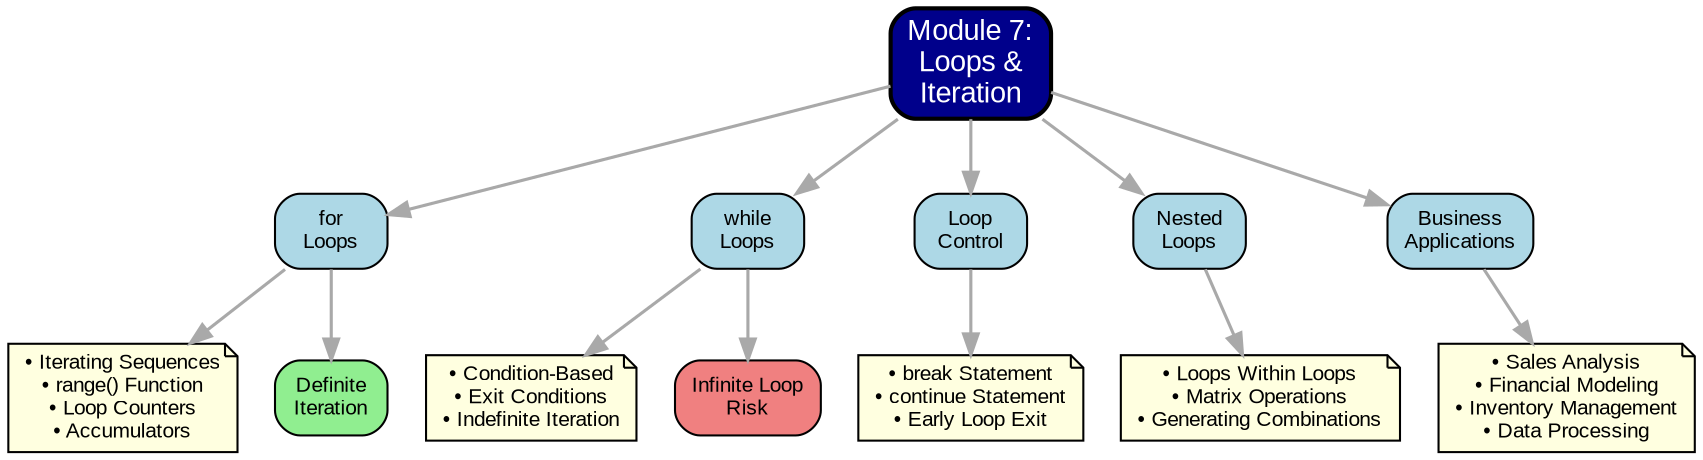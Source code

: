 digraph Module7_MindMap {
    rankdir=TB;
    node [shape=box, style="rounded,filled", fillcolor=lightblue, fontname="Arial", fontsize=10];
    edge [color=darkgray, penwidth=1.5];
    
    // Central node
    central [label="Module 7:\nLoops &\nIteration", fillcolor=darkblue, fontcolor=white, fontsize=14, penwidth=2];
    
    // Main branches
    for_loops [label="for\nLoops", fillcolor=lightblue];
    while_loops [label="while\nLoops", fillcolor=lightblue];
    loop_control [label="Loop\nControl", fillcolor=lightblue];
    nested_loops [label="Nested\nLoops", fillcolor=lightblue];
    applications [label="Business\nApplications", fillcolor=lightblue];
    
    // Sub-branches for for Loops
    for_concepts [label="• Iterating Sequences\n• range() Function\n• Loop Counters\n• Accumulators", shape=note, fillcolor=lightyellow];
    definite [label="Definite\nIteration", fillcolor=lightgreen];
    
    // Sub-branches for while Loops
    while_concepts [label="• Condition-Based\n• Exit Conditions\n• Indefinite Iteration", shape=note, fillcolor=lightyellow];
    infinite_risk [label="Infinite Loop\nRisk", fillcolor=lightcoral];
    
    // Sub-branches for Loop Control
    control_statements [label="• break Statement\n• continue Statement\n• Early Loop Exit", shape=note, fillcolor=lightyellow];
    
    // Sub-branches for Nested Loops
    nested_concepts [label="• Loops Within Loops\n• Matrix Operations\n• Generating Combinations", shape=note, fillcolor=lightyellow];
    
    // Sub-branches for Business Applications
    app_examples [label="• Sales Analysis\n• Financial Modeling\n• Inventory Management\n• Data Processing", shape=note, fillcolor=lightyellow];
    
    // Connections
    central -> {for_loops while_loops loop_control nested_loops applications};
    for_loops -> {for_concepts definite};
    while_loops -> {while_concepts infinite_risk};
    loop_control -> control_statements;
    nested_loops -> nested_concepts;
    applications -> app_examples;
}

